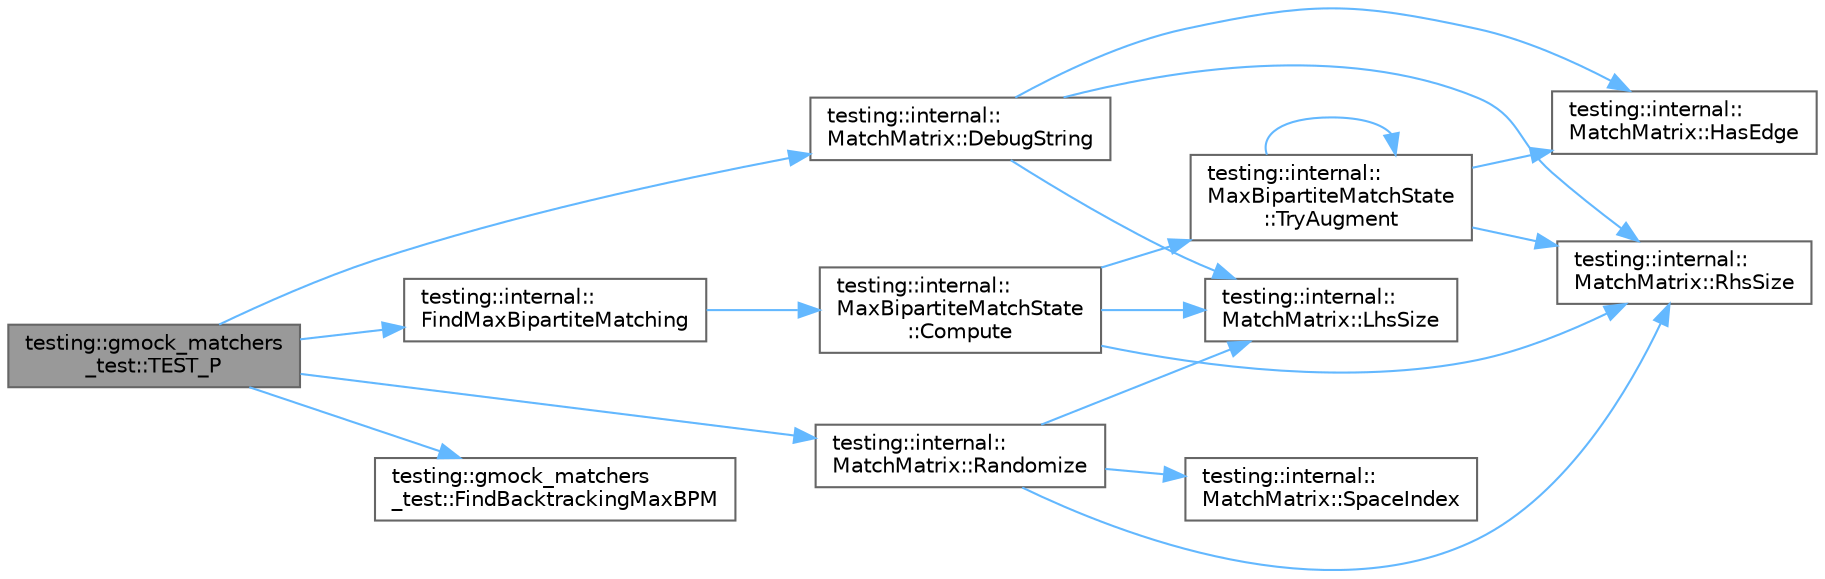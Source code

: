 digraph "testing::gmock_matchers_test::TEST_P"
{
 // LATEX_PDF_SIZE
  bgcolor="transparent";
  edge [fontname=Helvetica,fontsize=10,labelfontname=Helvetica,labelfontsize=10];
  node [fontname=Helvetica,fontsize=10,shape=box,height=0.2,width=0.4];
  rankdir="LR";
  Node1 [id="Node000001",label="testing::gmock_matchers\l_test::TEST_P",height=0.2,width=0.4,color="gray40", fillcolor="grey60", style="filled", fontcolor="black",tooltip=" "];
  Node1 -> Node2 [id="edge1_Node000001_Node000002",color="steelblue1",style="solid",tooltip=" "];
  Node2 [id="Node000002",label="testing::internal::\lMatchMatrix::DebugString",height=0.2,width=0.4,color="grey40", fillcolor="white", style="filled",URL="$classtesting_1_1internal_1_1_match_matrix.html#a37c7a88ac2e9d5012a1ecf1b19869c6c",tooltip=" "];
  Node2 -> Node3 [id="edge2_Node000002_Node000003",color="steelblue1",style="solid",tooltip=" "];
  Node3 [id="Node000003",label="testing::internal::\lMatchMatrix::HasEdge",height=0.2,width=0.4,color="grey40", fillcolor="white", style="filled",URL="$classtesting_1_1internal_1_1_match_matrix.html#a94c7641a932739734cb2207b1bca4036",tooltip=" "];
  Node2 -> Node4 [id="edge3_Node000002_Node000004",color="steelblue1",style="solid",tooltip=" "];
  Node4 [id="Node000004",label="testing::internal::\lMatchMatrix::LhsSize",height=0.2,width=0.4,color="grey40", fillcolor="white", style="filled",URL="$classtesting_1_1internal_1_1_match_matrix.html#a337d9793c61d985dbc1be166e34eed61",tooltip=" "];
  Node2 -> Node5 [id="edge4_Node000002_Node000005",color="steelblue1",style="solid",tooltip=" "];
  Node5 [id="Node000005",label="testing::internal::\lMatchMatrix::RhsSize",height=0.2,width=0.4,color="grey40", fillcolor="white", style="filled",URL="$classtesting_1_1internal_1_1_match_matrix.html#aff068e9fed3a42466c5da8766ac43134",tooltip=" "];
  Node1 -> Node6 [id="edge5_Node000001_Node000006",color="steelblue1",style="solid",tooltip=" "];
  Node6 [id="Node000006",label="testing::gmock_matchers\l_test::FindBacktrackingMaxBPM",height=0.2,width=0.4,color="grey40", fillcolor="white", style="filled",URL="$namespacetesting_1_1gmock__matchers__test.html#a09321a8d4a4c40ab1e369fbdf92b0414",tooltip=" "];
  Node1 -> Node7 [id="edge6_Node000001_Node000007",color="steelblue1",style="solid",tooltip=" "];
  Node7 [id="Node000007",label="testing::internal::\lFindMaxBipartiteMatching",height=0.2,width=0.4,color="grey40", fillcolor="white", style="filled",URL="$namespacetesting_1_1internal.html#ae30bd8357c179334b2b09b0d689efccc",tooltip=" "];
  Node7 -> Node8 [id="edge7_Node000007_Node000008",color="steelblue1",style="solid",tooltip=" "];
  Node8 [id="Node000008",label="testing::internal::\lMaxBipartiteMatchState\l::Compute",height=0.2,width=0.4,color="grey40", fillcolor="white", style="filled",URL="$classtesting_1_1internal_1_1_max_bipartite_match_state.html#af6efab664ee390925b24d023f1368192",tooltip=" "];
  Node8 -> Node4 [id="edge8_Node000008_Node000004",color="steelblue1",style="solid",tooltip=" "];
  Node8 -> Node5 [id="edge9_Node000008_Node000005",color="steelblue1",style="solid",tooltip=" "];
  Node8 -> Node9 [id="edge10_Node000008_Node000009",color="steelblue1",style="solid",tooltip=" "];
  Node9 [id="Node000009",label="testing::internal::\lMaxBipartiteMatchState\l::TryAugment",height=0.2,width=0.4,color="grey40", fillcolor="white", style="filled",URL="$classtesting_1_1internal_1_1_max_bipartite_match_state.html#a8aa8dc82be659772a1dd68eb00d7a858",tooltip=" "];
  Node9 -> Node3 [id="edge11_Node000009_Node000003",color="steelblue1",style="solid",tooltip=" "];
  Node9 -> Node5 [id="edge12_Node000009_Node000005",color="steelblue1",style="solid",tooltip=" "];
  Node9 -> Node9 [id="edge13_Node000009_Node000009",color="steelblue1",style="solid",tooltip=" "];
  Node1 -> Node10 [id="edge14_Node000001_Node000010",color="steelblue1",style="solid",tooltip=" "];
  Node10 [id="Node000010",label="testing::internal::\lMatchMatrix::Randomize",height=0.2,width=0.4,color="grey40", fillcolor="white", style="filled",URL="$classtesting_1_1internal_1_1_match_matrix.html#aff1f0ae748f4a5c96117c0f27b493ac6",tooltip=" "];
  Node10 -> Node4 [id="edge15_Node000010_Node000004",color="steelblue1",style="solid",tooltip=" "];
  Node10 -> Node5 [id="edge16_Node000010_Node000005",color="steelblue1",style="solid",tooltip=" "];
  Node10 -> Node11 [id="edge17_Node000010_Node000011",color="steelblue1",style="solid",tooltip=" "];
  Node11 [id="Node000011",label="testing::internal::\lMatchMatrix::SpaceIndex",height=0.2,width=0.4,color="grey40", fillcolor="white", style="filled",URL="$classtesting_1_1internal_1_1_match_matrix.html#aa5c4d081304a4923df078bd153c735e4",tooltip=" "];
}
